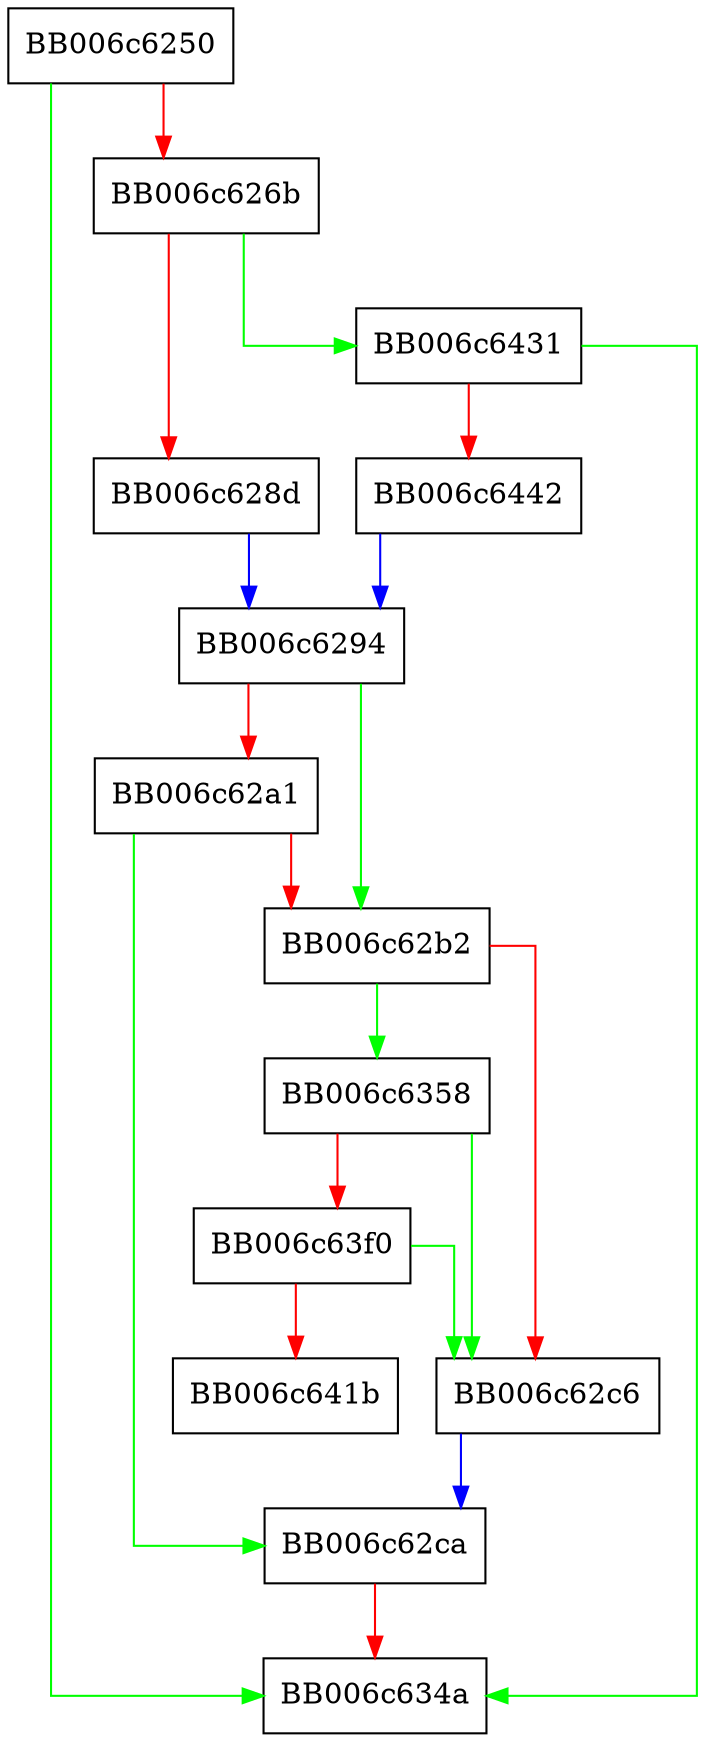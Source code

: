 digraph hmac_drbg_kdf_dup {
  node [shape="box"];
  graph [splines=ortho];
  BB006c6250 -> BB006c634a [color="green"];
  BB006c6250 -> BB006c626b [color="red"];
  BB006c626b -> BB006c6431 [color="green"];
  BB006c626b -> BB006c628d [color="red"];
  BB006c628d -> BB006c6294 [color="blue"];
  BB006c6294 -> BB006c62b2 [color="green"];
  BB006c6294 -> BB006c62a1 [color="red"];
  BB006c62a1 -> BB006c62ca [color="green"];
  BB006c62a1 -> BB006c62b2 [color="red"];
  BB006c62b2 -> BB006c6358 [color="green"];
  BB006c62b2 -> BB006c62c6 [color="red"];
  BB006c62c6 -> BB006c62ca [color="blue"];
  BB006c62ca -> BB006c634a [color="red"];
  BB006c6358 -> BB006c62c6 [color="green"];
  BB006c6358 -> BB006c63f0 [color="red"];
  BB006c63f0 -> BB006c62c6 [color="green"];
  BB006c63f0 -> BB006c641b [color="red"];
  BB006c6431 -> BB006c634a [color="green"];
  BB006c6431 -> BB006c6442 [color="red"];
  BB006c6442 -> BB006c6294 [color="blue"];
}